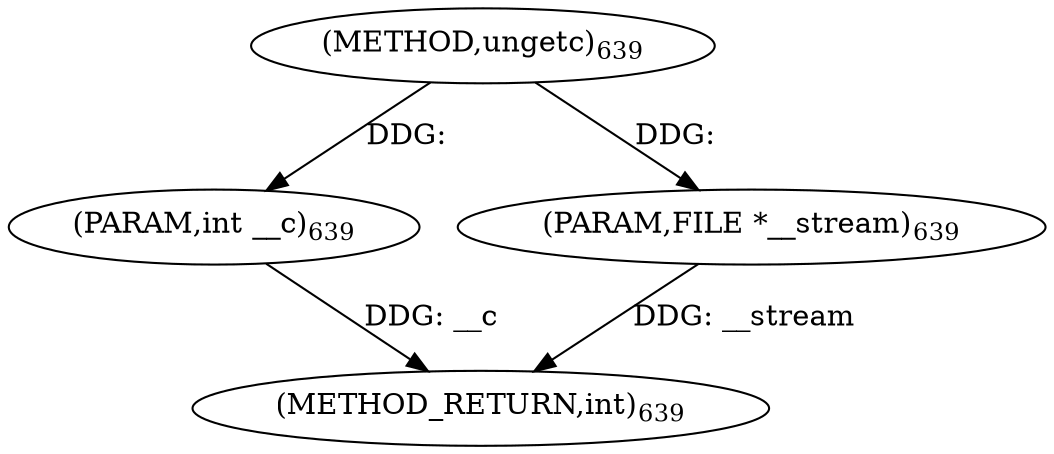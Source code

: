 digraph "ungetc" {  
"2634" [label = <(METHOD,ungetc)<SUB>639</SUB>> ]
"2637" [label = <(METHOD_RETURN,int)<SUB>639</SUB>> ]
"2635" [label = <(PARAM,int __c)<SUB>639</SUB>> ]
"2636" [label = <(PARAM,FILE *__stream)<SUB>639</SUB>> ]
  "2635" -> "2637"  [ label = "DDG: __c"] 
  "2636" -> "2637"  [ label = "DDG: __stream"] 
  "2634" -> "2635"  [ label = "DDG: "] 
  "2634" -> "2636"  [ label = "DDG: "] 
}
